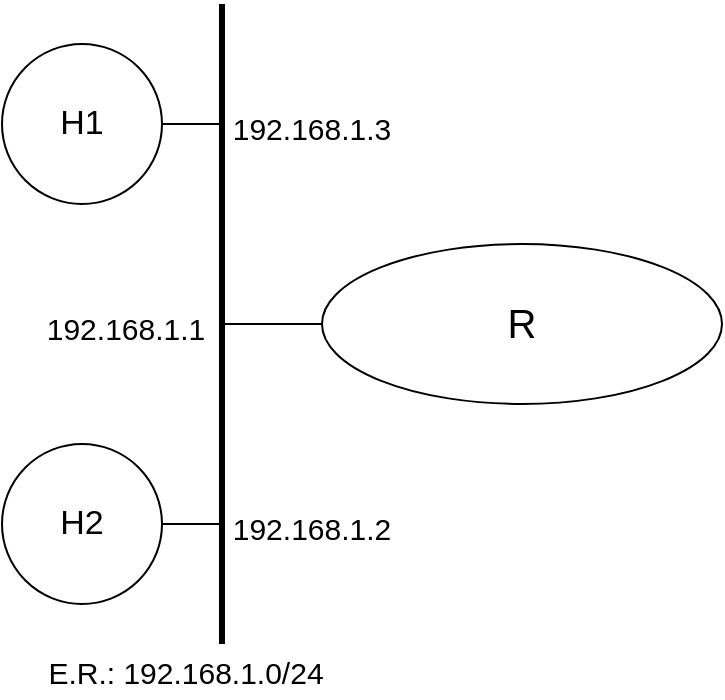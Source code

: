 <mxfile version="20.8.1" type="device"><diagram id="f8YbcAikrOy_WmCwIhZG" name="Página-1"><mxGraphModel dx="1434" dy="796" grid="1" gridSize="10" guides="1" tooltips="1" connect="1" arrows="1" fold="1" page="1" pageScale="1" pageWidth="827" pageHeight="1169" math="0" shadow="0"><root><mxCell id="0"/><mxCell id="1" parent="0"/><mxCell id="7nDh5w4yAjnmHJVCMxGV-1" value="" style="endArrow=none;html=1;rounded=0;strokeWidth=3;" parent="1" edge="1"><mxGeometry width="50" height="50" relative="1" as="geometry"><mxPoint x="344" y="480" as="sourcePoint"/><mxPoint x="344" y="160" as="targetPoint"/></mxGeometry></mxCell><mxCell id="7nDh5w4yAjnmHJVCMxGV-2" value="&lt;font style=&quot;font-size: 17px;&quot;&gt;H1&lt;/font&gt;" style="ellipse;whiteSpace=wrap;html=1;aspect=fixed;" parent="1" vertex="1"><mxGeometry x="234" y="180" width="80" height="80" as="geometry"/></mxCell><mxCell id="7nDh5w4yAjnmHJVCMxGV-3" value="" style="endArrow=none;html=1;rounded=0;strokeWidth=1;" parent="1" edge="1"><mxGeometry width="50" height="50" relative="1" as="geometry"><mxPoint x="314" y="220.0" as="sourcePoint"/><mxPoint x="344" y="220.0" as="targetPoint"/></mxGeometry></mxCell><mxCell id="7nDh5w4yAjnmHJVCMxGV-4" value="&lt;font style=&quot;font-size: 17px;&quot;&gt;H2&lt;/font&gt;" style="ellipse;whiteSpace=wrap;html=1;aspect=fixed;" parent="1" vertex="1"><mxGeometry x="234" y="380" width="80" height="80" as="geometry"/></mxCell><mxCell id="7nDh5w4yAjnmHJVCMxGV-5" value="" style="endArrow=none;html=1;rounded=0;strokeWidth=1;" parent="1" edge="1"><mxGeometry width="50" height="50" relative="1" as="geometry"><mxPoint x="314" y="420" as="sourcePoint"/><mxPoint x="344" y="420" as="targetPoint"/></mxGeometry></mxCell><mxCell id="7nDh5w4yAjnmHJVCMxGV-6" value="&lt;font style=&quot;font-size: 20px;&quot;&gt;R&lt;/font&gt;" style="ellipse;whiteSpace=wrap;html=1;fontSize=17;" parent="1" vertex="1"><mxGeometry x="394" y="280" width="200" height="80" as="geometry"/></mxCell><mxCell id="7nDh5w4yAjnmHJVCMxGV-7" value="" style="endArrow=none;html=1;rounded=0;fontSize=17;strokeWidth=1;entryX=0;entryY=0.5;entryDx=0;entryDy=0;" parent="1" target="7nDh5w4yAjnmHJVCMxGV-6" edge="1"><mxGeometry width="50" height="50" relative="1" as="geometry"><mxPoint x="344" y="320.0" as="sourcePoint"/><mxPoint x="384" y="320" as="targetPoint"/></mxGeometry></mxCell><mxCell id="7nDh5w4yAjnmHJVCMxGV-20" value="&lt;font style=&quot;font-size: 15px;&quot;&gt;192.168.1.3&lt;br&gt;&lt;/font&gt;" style="text;html=1;strokeColor=none;fillColor=none;align=center;verticalAlign=middle;whiteSpace=wrap;rounded=0;fontSize=20;" parent="1" vertex="1"><mxGeometry x="349" y="205" width="80" height="30" as="geometry"/></mxCell><mxCell id="7nDh5w4yAjnmHJVCMxGV-21" value="&lt;font style=&quot;font-size: 15px;&quot;&gt;192.168.1.2&lt;br&gt;&lt;/font&gt;" style="text;html=1;strokeColor=none;fillColor=none;align=center;verticalAlign=middle;whiteSpace=wrap;rounded=0;fontSize=20;" parent="1" vertex="1"><mxGeometry x="349" y="405" width="80" height="30" as="geometry"/></mxCell><mxCell id="7nDh5w4yAjnmHJVCMxGV-22" value="&lt;font style=&quot;font-size: 15px;&quot;&gt;192.168.1.1&lt;br&gt;&lt;/font&gt;" style="text;html=1;strokeColor=none;fillColor=none;align=center;verticalAlign=middle;whiteSpace=wrap;rounded=0;fontSize=20;" parent="1" vertex="1"><mxGeometry x="256" y="305" width="80" height="30" as="geometry"/></mxCell><mxCell id="7nDh5w4yAjnmHJVCMxGV-25" value="&lt;font style=&quot;font-size: 15px;&quot;&gt;E.R.: 192.168.1.0/24&lt;br&gt;&lt;/font&gt;" style="text;html=1;strokeColor=none;fillColor=none;align=center;verticalAlign=middle;whiteSpace=wrap;rounded=0;fontSize=20;" parent="1" vertex="1"><mxGeometry x="256" y="477" width="140" height="30" as="geometry"/></mxCell></root></mxGraphModel></diagram></mxfile>